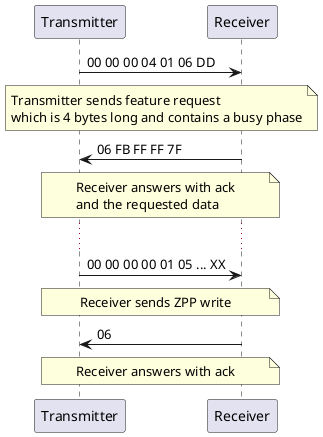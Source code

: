 @startuml

participant Transmitter as T
participant Receiver as R

T -> R : 00 00 00 04 01 06 DD
note over T, R
  Transmitter sends feature request
  which is 4 bytes long and contains a busy phase
end note

T <- R : 06 FB FF FF 7F
note over T, R
  Receiver answers with ack
  and the requested data
end note

...

T -> R : 00 00 00 00 01 05 ... XX
note over T, R
  Receiver sends ZPP write
end note

T <- R : 06
note over T, R
  Receiver answers with ack
end note

@enduml
